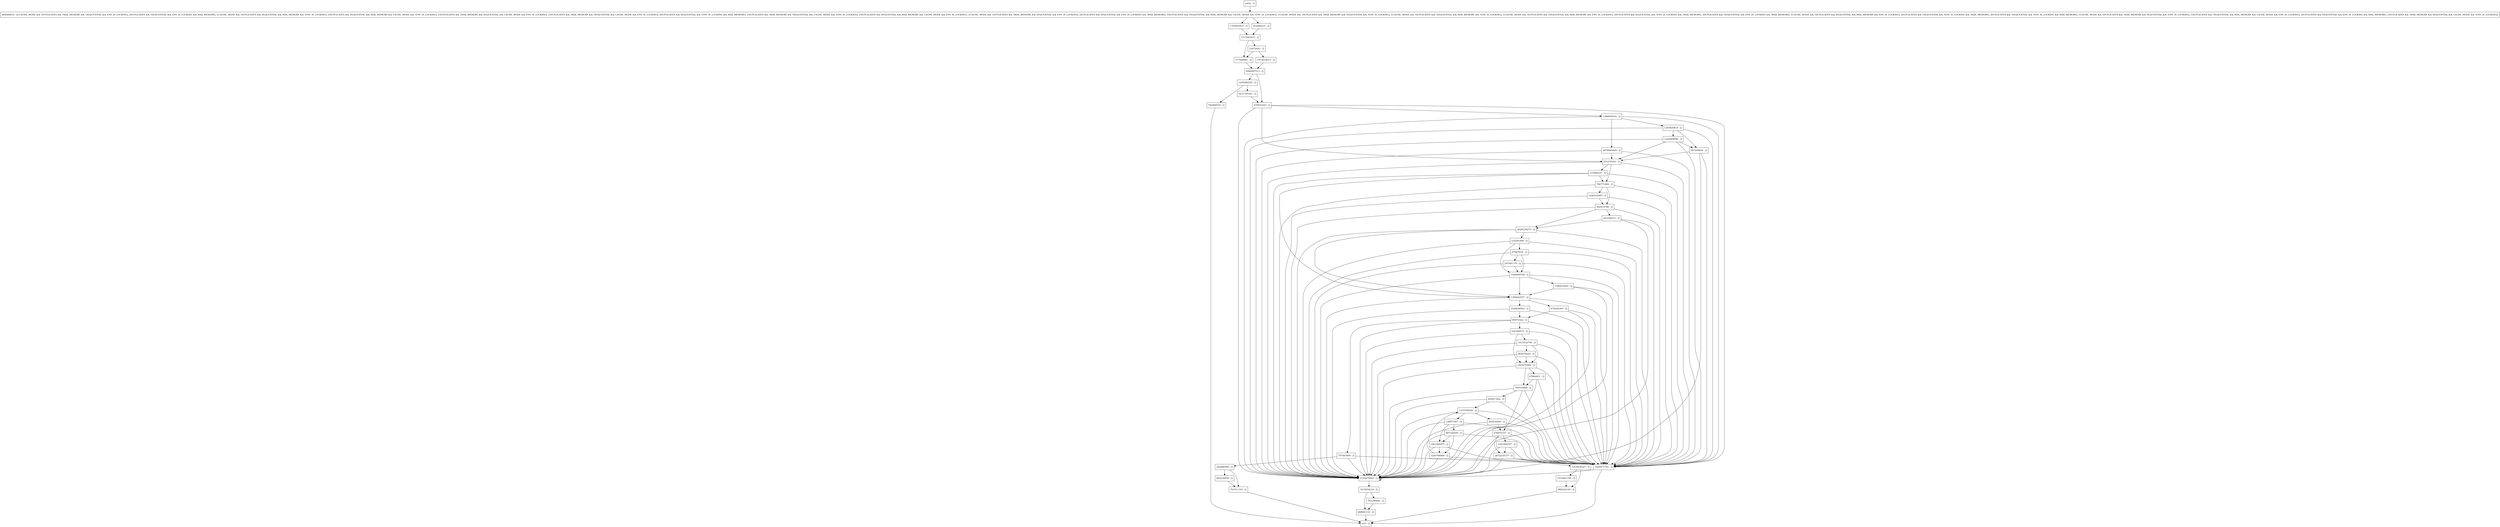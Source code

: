 digraph putNotify {
node [shape=record];
47087634 [label="47087634 - []"];
2078960069 [label="2078960069 - []"];
300232406 [label="300232406 - []"];
980242100 [label="980242100 - []"];
786771884 [label="786771884 - []"];
1901985975 [label="1901985975 - []"];
1216838327 [label="1216838327 - []"];
1586414442 [label="1586414442 - []"];
85672322 [label="85672322 - []"];
893230859 [label="893230859 - []"];
502418786 [label="502418786 - []"];
1793853837 [label="1793853837 - []"];
432899237 [label="432899237 - []"];
1533481358 [label="1533481358 - []"];
1315502433 [label="1315502433 - []"];
1973618013 [label="1973618013 - []"];
689993133 [label="689993133 - []"];
1219789240 [label="1219789240 - []"];
1049938503 [label="1049938503 - []"];
entry [label="entry - []"];
exit [label="exit - []"];
1293820814 [label="1293820814 - []"];
553276193 [label="553276193 - []"];
1618254216 [label="1618254216 - []"];
232281494 [label="232281494 - []"];
1388065916 [label="1388065916 - []"];
297091119 [label="297091119 - []"];
674629305 [label="674629305 - []"];
704519894 [label="704519894 - []"];
242688580 [label="242688580 - []"];
864069810 [label="864069810 - [(!CACHE_MODE && !DUPLICATES && !MAX_MEMORY && !SEQUENTIAL && ENV_IS_LOCKING), (DUPLICATES && !SEQUENTIAL && ENV_IS_LOCKING && MAX_MEMORY), (!CACHE_MODE && !DUPLICATES && SEQUENTIAL && MAX_MEMORY && !ENV_IS_LOCKING), (!DUPLICATES && SEQUENTIAL && MAX_MEMORY && CACHE_MODE && !ENV_IS_LOCKING), (!DUPLICATES && !MAX_MEMORY && SEQUENTIAL && CACHE_MODE && ENV_IS_LOCKING), (!DUPLICATES && !MAX_MEMORY && !SEQUENTIAL && CACHE_MODE && ENV_IS_LOCKING), (DUPLICATES && SEQUENTIAL && !ENV_IS_LOCKING && MAX_MEMORY), (!DUPLICATES && !MAX_MEMORY && !SEQUENTIAL && CACHE_MODE && !ENV_IS_LOCKING), (!DUPLICATES && SEQUENTIAL && MAX_MEMORY && CACHE_MODE && ENV_IS_LOCKING), (!CACHE_MODE && !DUPLICATES && !MAX_MEMORY && SEQUENTIAL && ENV_IS_LOCKING), (DUPLICATES && SEQUENTIAL && ENV_IS_LOCKING && !MAX_MEMORY), (!DUPLICATES && !SEQUENTIAL && MAX_MEMORY && CACHE_MODE && !ENV_IS_LOCKING), (!CACHE_MODE && !DUPLICATES && !MAX_MEMORY && !SEQUENTIAL && !ENV_IS_LOCKING), (!CACHE_MODE && !DUPLICATES && !SEQUENTIAL && MAX_MEMORY && !ENV_IS_LOCKING), (!CACHE_MODE && !DUPLICATES && !SEQUENTIAL && MAX_MEMORY && ENV_IS_LOCKING), (DUPLICATES && SEQUENTIAL && !ENV_IS_LOCKING && !MAX_MEMORY), (DUPLICATES && !SEQUENTIAL && ENV_IS_LOCKING && !MAX_MEMORY), (!CACHE_MODE && !DUPLICATES && SEQUENTIAL && MAX_MEMORY && ENV_IS_LOCKING), (DUPLICATES && !SEQUENTIAL && !ENV_IS_LOCKING && !MAX_MEMORY), (DUPLICATES && !SEQUENTIAL && !ENV_IS_LOCKING && MAX_MEMORY), (!CACHE_MODE && !DUPLICATES && !MAX_MEMORY && SEQUENTIAL && !ENV_IS_LOCKING), (!DUPLICATES && !SEQUENTIAL && MAX_MEMORY && CACHE_MODE && ENV_IS_LOCKING), (DUPLICATES && SEQUENTIAL && ENV_IS_LOCKING && MAX_MEMORY), (!DUPLICATES && !MAX_MEMORY && SEQUENTIAL && CACHE_MODE && !ENV_IS_LOCKING)]"];
522368533 [label="522368533 - []"];
1948009749 [label="1948009749 - []"];
487320559 [label="487320559 - []"];
177508861 [label="177508861 - []"];
757483480 [label="757483480 - []"];
278970147 [label="278970147 - []"];
1831632748 [label="1831632748 - []"];
12472643 [label="12472643 - []"];
1240794068 [label="1240794068 - []"];
2080987513 [label="2080987513 - []"];
1205480520 [label="1205480520 - []"];
987208818 [label="987208818 - []"];
782900516 [label="782900516 - []"];
115989237 [label="115989237 - []"];
656917402 [label="656917402 - []"];
2032235157 [label="2032235157 - []"];
416933243 [label="416933243 - []"];
1426332485 [label="1426332485 - []"];
1220984080 [label="1220984080 - []"];
883978245 [label="883978245 - []"];
1001892557 [label="1001892557 - []"];
67864831 [label="67864831 - []"];
1396062557 [label="1396062557 - []"];
443390271 [label="443390271 - []"];
761511193 [label="761511193 - []"];
1631705301 [label="1631705301 - []"];
1629471791 [label="1629471791 - []"];
138871907 [label="138871907 - []"];
1923874406 [label="1923874406 - []"];
2144670945 [label="2144670945 - []"];
2029238270 [label="2029238270 - []"];
793199494 [label="793199494 - []"];
entry;
exit;
47087634 -> 1948009749;
47087634 -> 297091119;
47087634 -> 1629471791;
47087634 -> 2144670945;
2078960069 -> 553276193;
2078960069 -> 1629471791;
2078960069 -> 2144670945;
300232406 -> 278970147;
300232406 -> 1629471791;
300232406 -> 2144670945;
980242100 -> exit;
786771884 -> 502418786;
786771884 -> 1426332485;
786771884 -> 1629471791;
786771884 -> 2144670945;
1901985975 -> 1240794068;
1901985975 -> 1629471791;
1901985975 -> 2144670945;
1216838327 -> 980242100;
1216838327 -> 1533481358;
1586414442 -> 1396062557;
1586414442 -> 1629471791;
1586414442 -> 2144670945;
85672322 -> 522368533;
85672322 -> 757483480;
85672322 -> 1629471791;
85672322 -> 2144670945;
893230859 -> 761511193;
502418786 -> 443390271;
502418786 -> 1629471791;
502418786 -> 2029238270;
502418786 -> 2144670945;
1793853837 -> 1315502433;
432899237 -> 1315502433;
1533481358 -> 980242100;
1315502433 -> 177508861;
1315502433 -> 12472643;
1973618013 -> 2080987513;
689993133 -> exit;
1219789240 -> 300232406;
1219789240 -> 138871907;
1219789240 -> 1629471791;
1219789240 -> 2144670945;
1049938503 -> 1629471791;
1049938503 -> 85672322;
1049938503 -> 2144670945;
entry -> 864069810;
1293820814 -> 1220984080;
1293820814 -> 987208818;
1293820814 -> 1629471791;
1293820814 -> 2144670945;
553276193 -> 115989237;
553276193 -> 786771884;
553276193 -> 1629471791;
553276193 -> 2144670945;
1618254216 -> 689993133;
1618254216 -> 793199494;
232281494 -> 47087634;
232281494 -> 1948009749;
232281494 -> 1629471791;
232281494 -> 2144670945;
1388065916 -> 2078960069;
1388065916 -> 1293820814;
1388065916 -> 1629471791;
1388065916 -> 2144670945;
297091119 -> 1948009749;
297091119 -> 1629471791;
297091119 -> 2144670945;
674629305 -> 1629471791;
674629305 -> 85672322;
674629305 -> 2144670945;
704519894 -> 656917402;
704519894 -> 278970147;
704519894 -> 1629471791;
704519894 -> 2144670945;
242688580 -> 761511193;
242688580 -> 893230859;
864069810 -> 1793853837;
864069810 -> 432899237;
522368533 -> 1831632748;
522368533 -> 1629471791;
522368533 -> 1923874406;
522368533 -> 2144670945;
1948009749 -> 1396062557;
1948009749 -> 1629471791;
1948009749 -> 1586414442;
1948009749 -> 2144670945;
487320559 -> 1240794068;
487320559 -> 1629471791;
487320559 -> 1901985975;
487320559 -> 2144670945;
177508861 -> 2080987513;
757483480 -> 242688580;
757483480 -> 1629471791;
757483480 -> 2144670945;
278970147 -> 1001892557;
278970147 -> 2032235157;
278970147 -> 1629471791;
278970147 -> 2144670945;
1831632748 -> 883978245;
1831632748 -> 1629471791;
1831632748 -> 1923874406;
1831632748 -> 2144670945;
12472643 -> 1973618013;
12472643 -> 177508861;
1240794068 -> 1629471791;
1240794068 -> 1219789240;
1240794068 -> 2144670945;
2080987513 -> 416933243;
2080987513 -> 1205480520;
1205480520 -> 1631705301;
1205480520 -> 782900516;
987208818 -> 553276193;
987208818 -> 1629471791;
987208818 -> 2144670945;
782900516 -> exit;
115989237 -> 786771884;
115989237 -> 1396062557;
115989237 -> 1629471791;
115989237 -> 2144670945;
656917402 -> 1629471791;
656917402 -> 1219789240;
656917402 -> 2144670945;
2032235157 -> 1629471791;
2032235157 -> 1216838327;
2032235157 -> 2144670945;
416933243 -> 553276193;
416933243 -> 1388065916;
416933243 -> 1629471791;
416933243 -> 2144670945;
1426332485 -> 502418786;
1426332485 -> 1629471791;
1426332485 -> 2144670945;
1220984080 -> 553276193;
1220984080 -> 987208818;
1220984080 -> 1629471791;
1220984080 -> 2144670945;
883978245 -> 1629471791;
883978245 -> 1923874406;
883978245 -> 2144670945;
1001892557 -> 2032235157;
1001892557 -> 1629471791;
1001892557 -> 2144670945;
67864831 -> 1629471791;
67864831 -> 704519894;
67864831 -> 2144670945;
1396062557 -> 674629305;
1396062557 -> 1629471791;
1396062557 -> 1049938503;
1396062557 -> 2144670945;
443390271 -> 1629471791;
443390271 -> 2029238270;
443390271 -> 2144670945;
761511193 -> exit;
1631705301 -> 416933243;
1629471791 -> exit;
1629471791 -> 2144670945;
138871907 -> 487320559;
138871907 -> 1629471791;
138871907 -> 1901985975;
138871907 -> 2144670945;
1923874406 -> 67864831;
1923874406 -> 1629471791;
1923874406 -> 704519894;
1923874406 -> 2144670945;
2144670945 -> 1618254216;
2144670945 -> 2144670945;
2029238270 -> 1396062557;
2029238270 -> 232281494;
2029238270 -> 1629471791;
2029238270 -> 2144670945;
793199494 -> 689993133;
}

